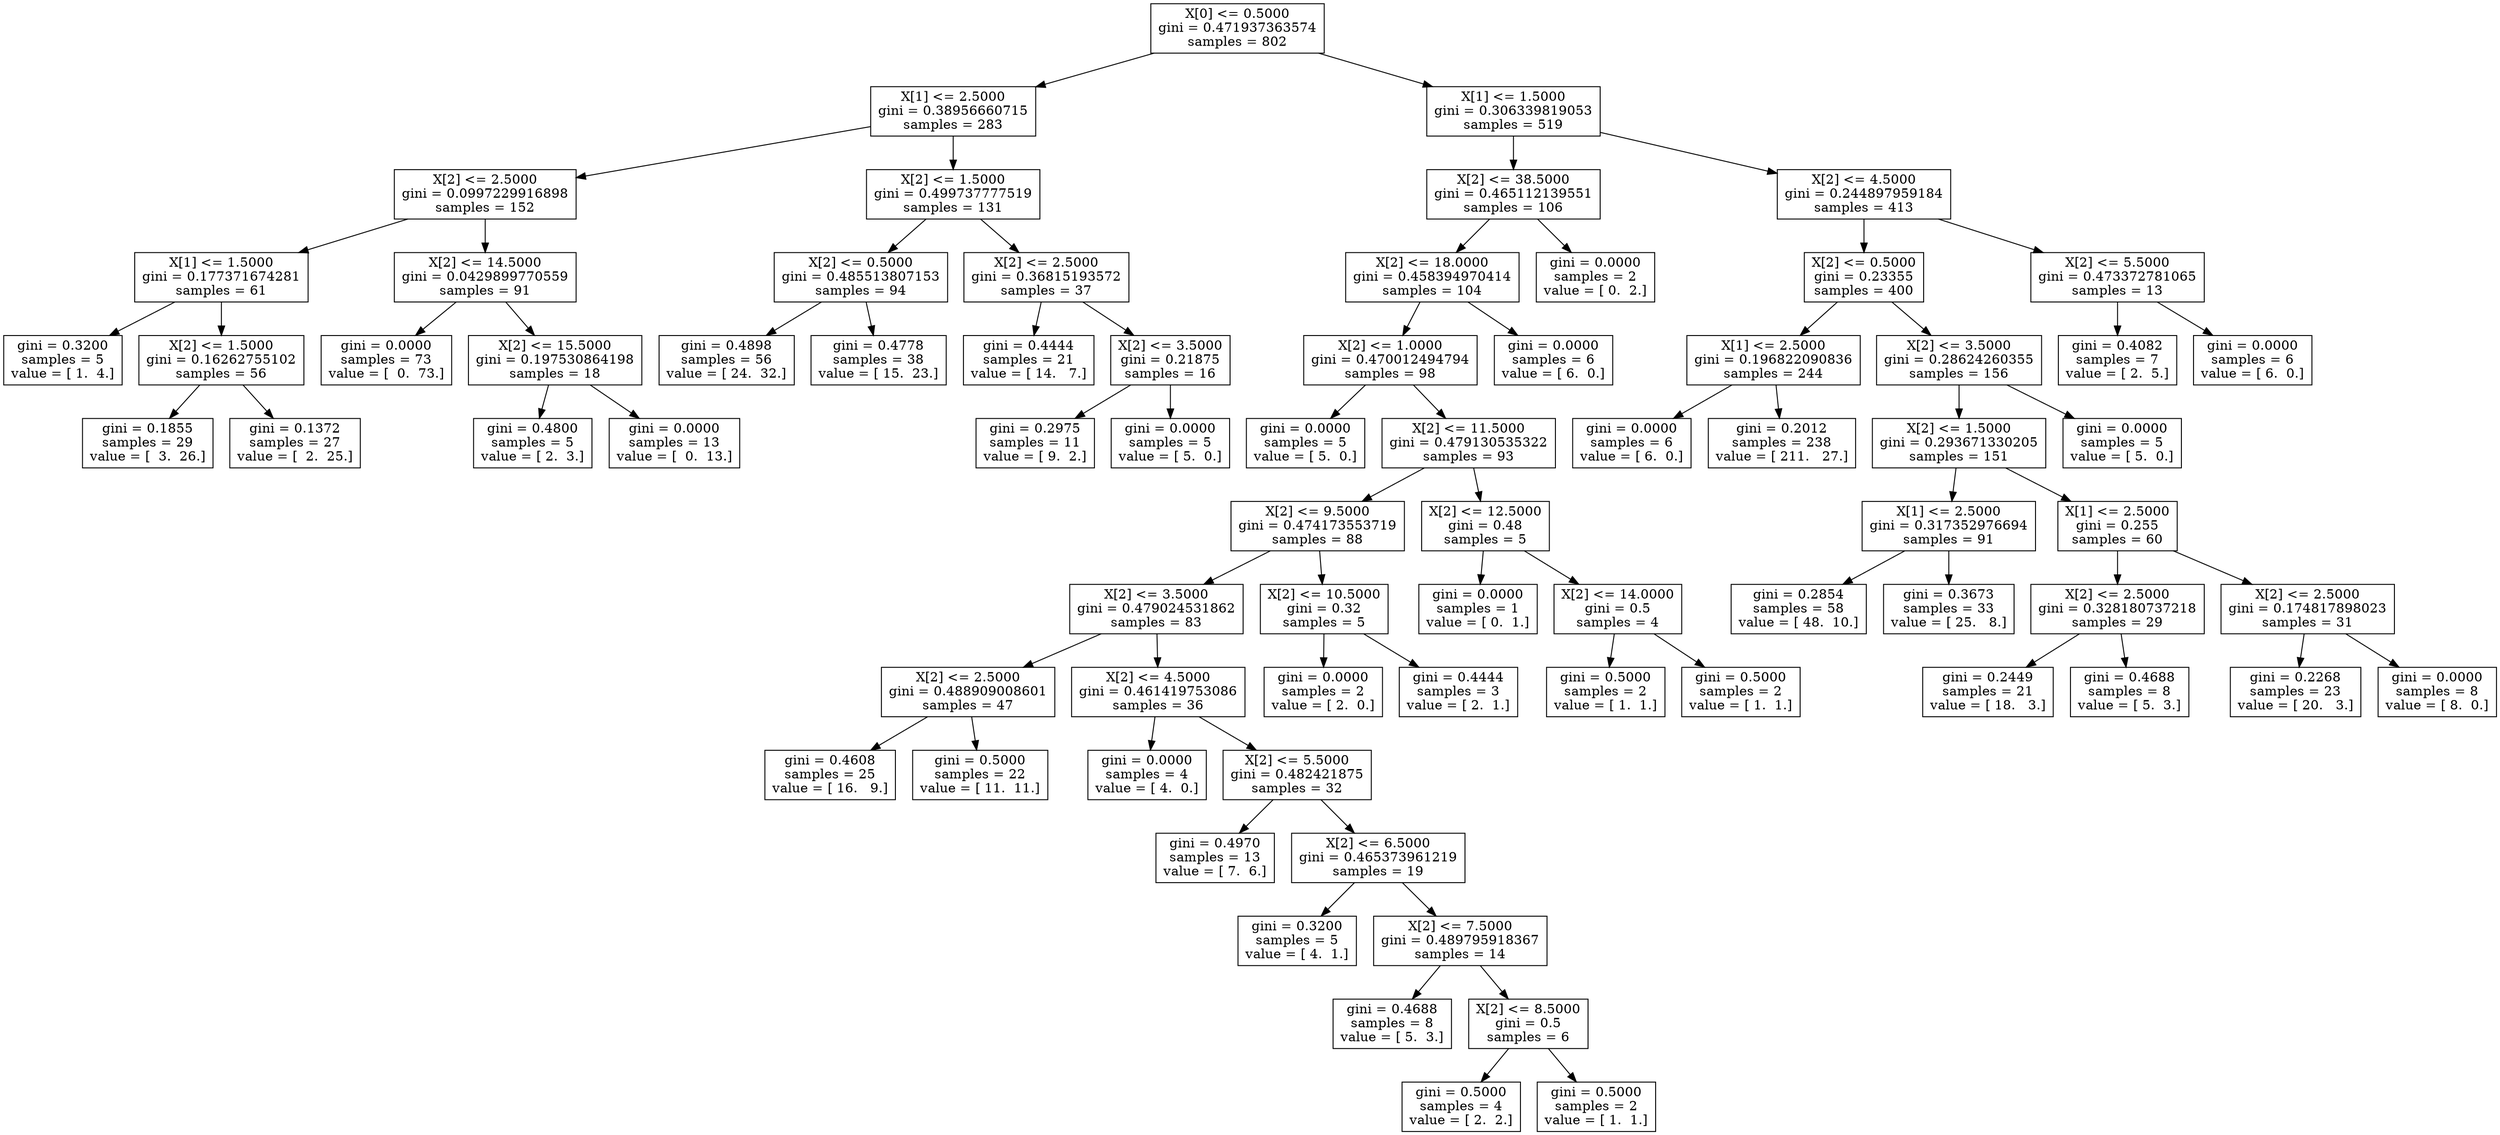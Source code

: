 digraph Tree {
0 [label="X[0] <= 0.5000\ngini = 0.471937363574\nsamples = 802", shape="box"] ;
1 [label="X[1] <= 2.5000\ngini = 0.38956660715\nsamples = 283", shape="box"] ;
0 -> 1 ;
2 [label="X[2] <= 2.5000\ngini = 0.0997229916898\nsamples = 152", shape="box"] ;
1 -> 2 ;
3 [label="X[1] <= 1.5000\ngini = 0.177371674281\nsamples = 61", shape="box"] ;
2 -> 3 ;
4 [label="gini = 0.3200\nsamples = 5\nvalue = [ 1.  4.]", shape="box"] ;
3 -> 4 ;
5 [label="X[2] <= 1.5000\ngini = 0.16262755102\nsamples = 56", shape="box"] ;
3 -> 5 ;
6 [label="gini = 0.1855\nsamples = 29\nvalue = [  3.  26.]", shape="box"] ;
5 -> 6 ;
7 [label="gini = 0.1372\nsamples = 27\nvalue = [  2.  25.]", shape="box"] ;
5 -> 7 ;
8 [label="X[2] <= 14.5000\ngini = 0.0429899770559\nsamples = 91", shape="box"] ;
2 -> 8 ;
9 [label="gini = 0.0000\nsamples = 73\nvalue = [  0.  73.]", shape="box"] ;
8 -> 9 ;
10 [label="X[2] <= 15.5000\ngini = 0.197530864198\nsamples = 18", shape="box"] ;
8 -> 10 ;
11 [label="gini = 0.4800\nsamples = 5\nvalue = [ 2.  3.]", shape="box"] ;
10 -> 11 ;
12 [label="gini = 0.0000\nsamples = 13\nvalue = [  0.  13.]", shape="box"] ;
10 -> 12 ;
13 [label="X[2] <= 1.5000\ngini = 0.499737777519\nsamples = 131", shape="box"] ;
1 -> 13 ;
14 [label="X[2] <= 0.5000\ngini = 0.485513807153\nsamples = 94", shape="box"] ;
13 -> 14 ;
15 [label="gini = 0.4898\nsamples = 56\nvalue = [ 24.  32.]", shape="box"] ;
14 -> 15 ;
16 [label="gini = 0.4778\nsamples = 38\nvalue = [ 15.  23.]", shape="box"] ;
14 -> 16 ;
17 [label="X[2] <= 2.5000\ngini = 0.36815193572\nsamples = 37", shape="box"] ;
13 -> 17 ;
18 [label="gini = 0.4444\nsamples = 21\nvalue = [ 14.   7.]", shape="box"] ;
17 -> 18 ;
19 [label="X[2] <= 3.5000\ngini = 0.21875\nsamples = 16", shape="box"] ;
17 -> 19 ;
20 [label="gini = 0.2975\nsamples = 11\nvalue = [ 9.  2.]", shape="box"] ;
19 -> 20 ;
21 [label="gini = 0.0000\nsamples = 5\nvalue = [ 5.  0.]", shape="box"] ;
19 -> 21 ;
22 [label="X[1] <= 1.5000\ngini = 0.306339819053\nsamples = 519", shape="box"] ;
0 -> 22 ;
23 [label="X[2] <= 38.5000\ngini = 0.465112139551\nsamples = 106", shape="box"] ;
22 -> 23 ;
24 [label="X[2] <= 18.0000\ngini = 0.458394970414\nsamples = 104", shape="box"] ;
23 -> 24 ;
25 [label="X[2] <= 1.0000\ngini = 0.470012494794\nsamples = 98", shape="box"] ;
24 -> 25 ;
26 [label="gini = 0.0000\nsamples = 5\nvalue = [ 5.  0.]", shape="box"] ;
25 -> 26 ;
27 [label="X[2] <= 11.5000\ngini = 0.479130535322\nsamples = 93", shape="box"] ;
25 -> 27 ;
28 [label="X[2] <= 9.5000\ngini = 0.474173553719\nsamples = 88", shape="box"] ;
27 -> 28 ;
29 [label="X[2] <= 3.5000\ngini = 0.479024531862\nsamples = 83", shape="box"] ;
28 -> 29 ;
30 [label="X[2] <= 2.5000\ngini = 0.488909008601\nsamples = 47", shape="box"] ;
29 -> 30 ;
31 [label="gini = 0.4608\nsamples = 25\nvalue = [ 16.   9.]", shape="box"] ;
30 -> 31 ;
32 [label="gini = 0.5000\nsamples = 22\nvalue = [ 11.  11.]", shape="box"] ;
30 -> 32 ;
33 [label="X[2] <= 4.5000\ngini = 0.461419753086\nsamples = 36", shape="box"] ;
29 -> 33 ;
34 [label="gini = 0.0000\nsamples = 4\nvalue = [ 4.  0.]", shape="box"] ;
33 -> 34 ;
35 [label="X[2] <= 5.5000\ngini = 0.482421875\nsamples = 32", shape="box"] ;
33 -> 35 ;
36 [label="gini = 0.4970\nsamples = 13\nvalue = [ 7.  6.]", shape="box"] ;
35 -> 36 ;
37 [label="X[2] <= 6.5000\ngini = 0.465373961219\nsamples = 19", shape="box"] ;
35 -> 37 ;
38 [label="gini = 0.3200\nsamples = 5\nvalue = [ 4.  1.]", shape="box"] ;
37 -> 38 ;
39 [label="X[2] <= 7.5000\ngini = 0.489795918367\nsamples = 14", shape="box"] ;
37 -> 39 ;
40 [label="gini = 0.4688\nsamples = 8\nvalue = [ 5.  3.]", shape="box"] ;
39 -> 40 ;
41 [label="X[2] <= 8.5000\ngini = 0.5\nsamples = 6", shape="box"] ;
39 -> 41 ;
42 [label="gini = 0.5000\nsamples = 4\nvalue = [ 2.  2.]", shape="box"] ;
41 -> 42 ;
43 [label="gini = 0.5000\nsamples = 2\nvalue = [ 1.  1.]", shape="box"] ;
41 -> 43 ;
44 [label="X[2] <= 10.5000\ngini = 0.32\nsamples = 5", shape="box"] ;
28 -> 44 ;
45 [label="gini = 0.0000\nsamples = 2\nvalue = [ 2.  0.]", shape="box"] ;
44 -> 45 ;
46 [label="gini = 0.4444\nsamples = 3\nvalue = [ 2.  1.]", shape="box"] ;
44 -> 46 ;
47 [label="X[2] <= 12.5000\ngini = 0.48\nsamples = 5", shape="box"] ;
27 -> 47 ;
48 [label="gini = 0.0000\nsamples = 1\nvalue = [ 0.  1.]", shape="box"] ;
47 -> 48 ;
49 [label="X[2] <= 14.0000\ngini = 0.5\nsamples = 4", shape="box"] ;
47 -> 49 ;
50 [label="gini = 0.5000\nsamples = 2\nvalue = [ 1.  1.]", shape="box"] ;
49 -> 50 ;
51 [label="gini = 0.5000\nsamples = 2\nvalue = [ 1.  1.]", shape="box"] ;
49 -> 51 ;
52 [label="gini = 0.0000\nsamples = 6\nvalue = [ 6.  0.]", shape="box"] ;
24 -> 52 ;
53 [label="gini = 0.0000\nsamples = 2\nvalue = [ 0.  2.]", shape="box"] ;
23 -> 53 ;
54 [label="X[2] <= 4.5000\ngini = 0.244897959184\nsamples = 413", shape="box"] ;
22 -> 54 ;
55 [label="X[2] <= 0.5000\ngini = 0.23355\nsamples = 400", shape="box"] ;
54 -> 55 ;
56 [label="X[1] <= 2.5000\ngini = 0.196822090836\nsamples = 244", shape="box"] ;
55 -> 56 ;
57 [label="gini = 0.0000\nsamples = 6\nvalue = [ 6.  0.]", shape="box"] ;
56 -> 57 ;
58 [label="gini = 0.2012\nsamples = 238\nvalue = [ 211.   27.]", shape="box"] ;
56 -> 58 ;
59 [label="X[2] <= 3.5000\ngini = 0.28624260355\nsamples = 156", shape="box"] ;
55 -> 59 ;
60 [label="X[2] <= 1.5000\ngini = 0.293671330205\nsamples = 151", shape="box"] ;
59 -> 60 ;
61 [label="X[1] <= 2.5000\ngini = 0.317352976694\nsamples = 91", shape="box"] ;
60 -> 61 ;
62 [label="gini = 0.2854\nsamples = 58\nvalue = [ 48.  10.]", shape="box"] ;
61 -> 62 ;
63 [label="gini = 0.3673\nsamples = 33\nvalue = [ 25.   8.]", shape="box"] ;
61 -> 63 ;
64 [label="X[1] <= 2.5000\ngini = 0.255\nsamples = 60", shape="box"] ;
60 -> 64 ;
65 [label="X[2] <= 2.5000\ngini = 0.328180737218\nsamples = 29", shape="box"] ;
64 -> 65 ;
66 [label="gini = 0.2449\nsamples = 21\nvalue = [ 18.   3.]", shape="box"] ;
65 -> 66 ;
67 [label="gini = 0.4688\nsamples = 8\nvalue = [ 5.  3.]", shape="box"] ;
65 -> 67 ;
68 [label="X[2] <= 2.5000\ngini = 0.174817898023\nsamples = 31", shape="box"] ;
64 -> 68 ;
69 [label="gini = 0.2268\nsamples = 23\nvalue = [ 20.   3.]", shape="box"] ;
68 -> 69 ;
70 [label="gini = 0.0000\nsamples = 8\nvalue = [ 8.  0.]", shape="box"] ;
68 -> 70 ;
71 [label="gini = 0.0000\nsamples = 5\nvalue = [ 5.  0.]", shape="box"] ;
59 -> 71 ;
72 [label="X[2] <= 5.5000\ngini = 0.473372781065\nsamples = 13", shape="box"] ;
54 -> 72 ;
73 [label="gini = 0.4082\nsamples = 7\nvalue = [ 2.  5.]", shape="box"] ;
72 -> 73 ;
74 [label="gini = 0.0000\nsamples = 6\nvalue = [ 6.  0.]", shape="box"] ;
72 -> 74 ;
}